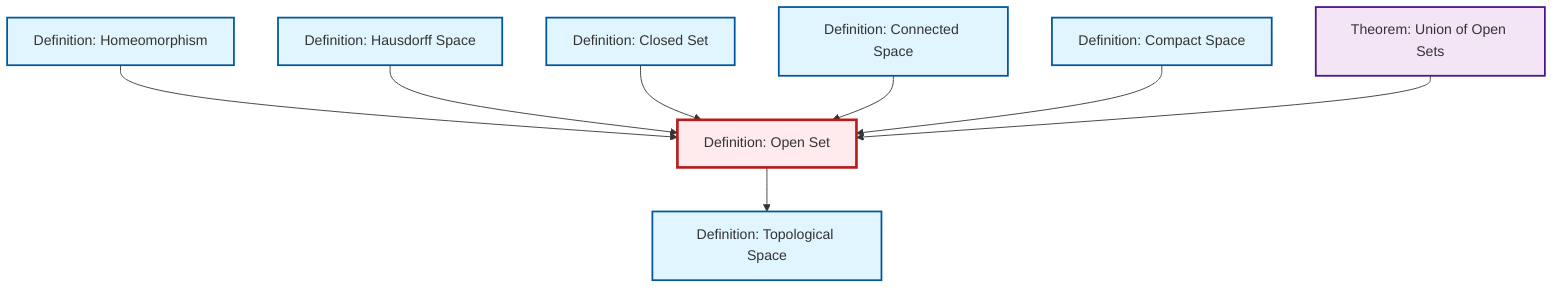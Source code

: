 graph TD
    classDef definition fill:#e1f5fe,stroke:#01579b,stroke-width:2px
    classDef theorem fill:#f3e5f5,stroke:#4a148c,stroke-width:2px
    classDef axiom fill:#fff3e0,stroke:#e65100,stroke-width:2px
    classDef example fill:#e8f5e9,stroke:#1b5e20,stroke-width:2px
    classDef current fill:#ffebee,stroke:#b71c1c,stroke-width:3px
    def-closed-set["Definition: Closed Set"]:::definition
    def-hausdorff["Definition: Hausdorff Space"]:::definition
    def-open-set["Definition: Open Set"]:::definition
    thm-union-open-sets["Theorem: Union of Open Sets"]:::theorem
    def-compact["Definition: Compact Space"]:::definition
    def-connected["Definition: Connected Space"]:::definition
    def-homeomorphism["Definition: Homeomorphism"]:::definition
    def-topological-space["Definition: Topological Space"]:::definition
    def-homeomorphism --> def-open-set
    def-hausdorff --> def-open-set
    def-closed-set --> def-open-set
    def-open-set --> def-topological-space
    def-connected --> def-open-set
    def-compact --> def-open-set
    thm-union-open-sets --> def-open-set
    class def-open-set current